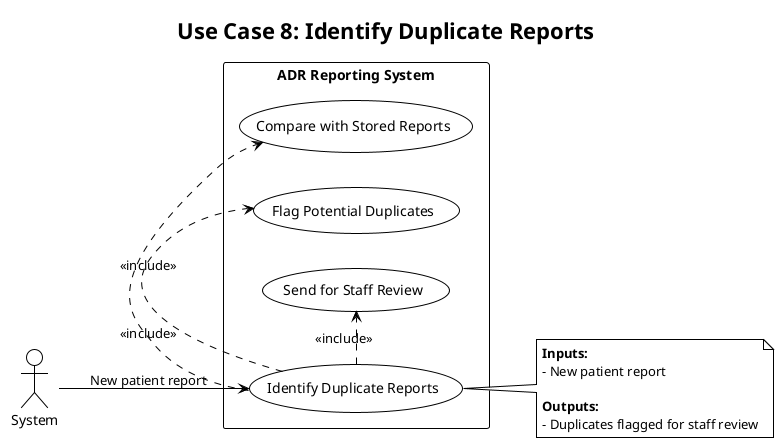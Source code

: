 @startuml usecase8
!theme plain
title Use Case 8: Identify Duplicate Reports

left to right direction

actor "System" as System
rectangle "ADR Reporting System" {
    usecase "Identify Duplicate Reports" as UC8
    usecase "Compare with Stored Reports" as UC8_1
    usecase "Flag Potential Duplicates" as UC8_2
    usecase "Send for Staff Review" as UC8_3
}

System --> UC8 : New patient report

UC8 .> UC8_1 : <<include>>
UC8 .> UC8_2 : <<include>>
UC8 .> UC8_3 : <<include>>

note right of UC8
  **Inputs:**
  - New patient report
  
  **Outputs:**
  - Duplicates flagged for staff review
end note

@enduml